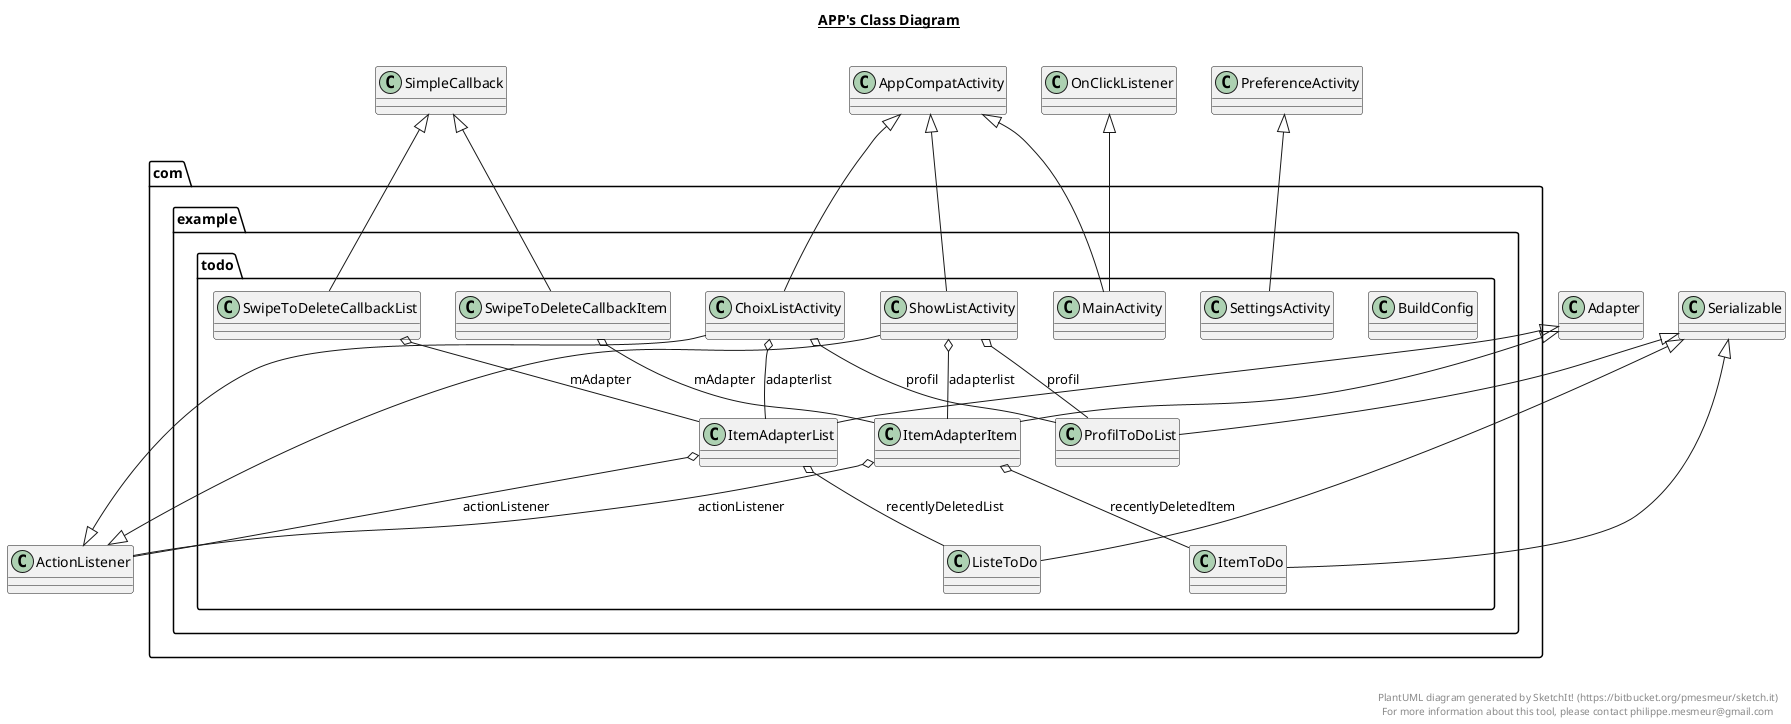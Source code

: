 @startuml

title __APP's Class Diagram__\n

  package com.example.todo {
    class BuildConfig {
    }
  }
  

  package com.example.todo {
    class ChoixListActivity {
    }
  }
  

  package com.example.todo {
    class ItemAdapterItem {
    }
  }
  

  package com.example.todo {
    class ItemAdapterList {
    }
  }
  

  package com.example.todo {
    class ItemToDo {
    }
  }
  

  package com.example.todo {
    class ListeToDo {
    }
  }
  

  package com.example.todo {
    class MainActivity {
    }
  }
  

  package com.example.todo {
    class ProfilToDoList {
    }
  }
  

  package com.example.todo {
    class SettingsActivity {
    }
  }
  

  package com.example.todo {
    class ShowListActivity {
    }
  }
  

  package com.example.todo {
    class SwipeToDeleteCallbackItem {
    }
  }
  

  package com.example.todo {
    class SwipeToDeleteCallbackList {
    }
  }
  

  ChoixListActivity -up-|> ActionListener
  ChoixListActivity -up-|> AppCompatActivity
  ChoixListActivity o-- ProfilToDoList : profil
  ChoixListActivity o-- ItemAdapterList : adapterlist
  ItemAdapterItem -up-|> Adapter
  ItemAdapterItem o-- ActionListener : actionListener
  ItemAdapterItem o-- ItemToDo : recentlyDeletedItem
  ItemAdapterList -up-|> Adapter
  ItemAdapterList o-- ActionListener : actionListener
  ItemAdapterList o-- ListeToDo : recentlyDeletedList
  ItemToDo -up-|> Serializable
  ListeToDo -up-|> Serializable
  MainActivity -up-|> OnClickListener
  MainActivity -up-|> AppCompatActivity
  ProfilToDoList -up-|> Serializable
  SettingsActivity -up-|> PreferenceActivity
  ShowListActivity -up-|> ActionListener
  ShowListActivity -up-|> AppCompatActivity
  ShowListActivity o-- ProfilToDoList : profil
  ShowListActivity o-- ItemAdapterItem : adapterlist
  SwipeToDeleteCallbackItem -up-|> SimpleCallback
  SwipeToDeleteCallbackItem o-- ItemAdapterItem : mAdapter
  SwipeToDeleteCallbackList -up-|> SimpleCallback
  SwipeToDeleteCallbackList o-- ItemAdapterList : mAdapter


right footer


PlantUML diagram generated by SketchIt! (https://bitbucket.org/pmesmeur/sketch.it)
For more information about this tool, please contact philippe.mesmeur@gmail.com
endfooter

@enduml
